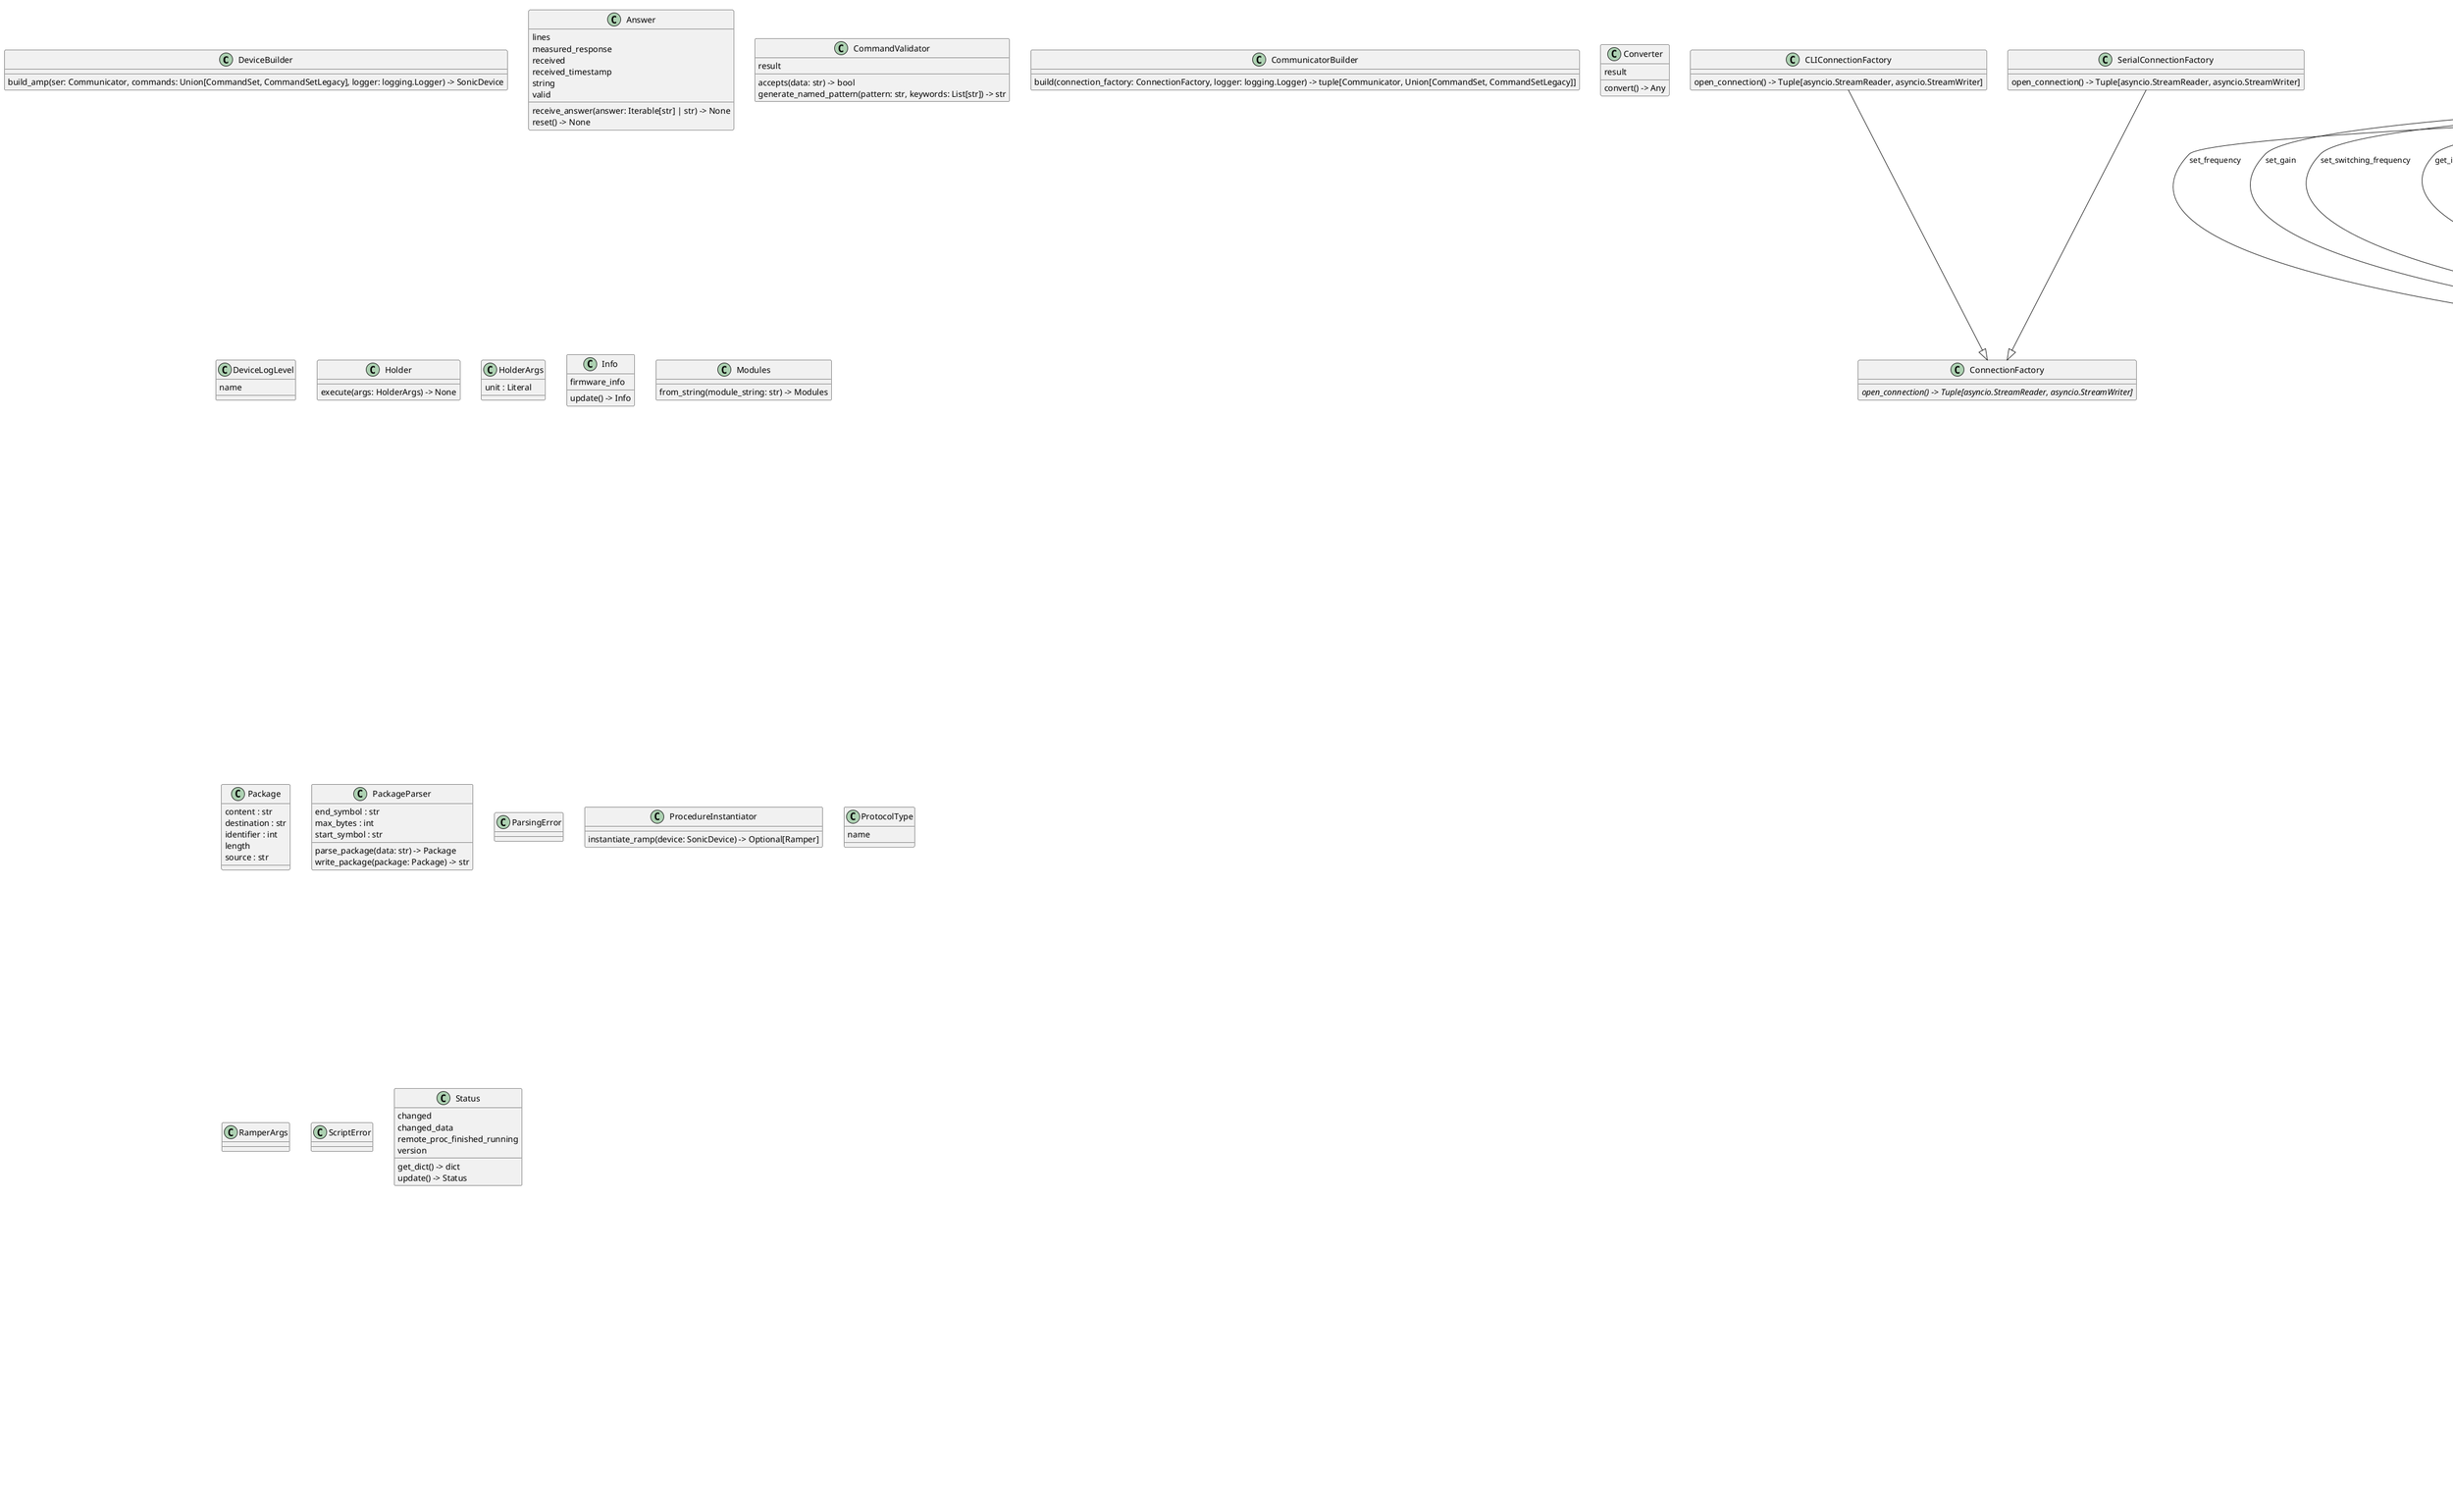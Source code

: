 @startuml classes_soniccontrol
set namespaceSeparator none
class "DeviceBuilder" as soniccontrol.builder.DeviceBuilder {
  build_amp(ser: Communicator, commands: Union[CommandSet, CommandSetLegacy], logger: logging.Logger) -> SonicDevice
}
class "Answer" as soniccontrol.command.Answer {
  lines
  measured_response
  received
  received_timestamp
  string
  valid
  receive_answer(answer: Iterable[str] | str) -> None
  reset() -> None
}
class "CLIConnectionFactory" as soniccontrol.communication.connection_factory.CLIConnectionFactory {
  open_connection() -> Tuple[asyncio.StreamReader, asyncio.StreamWriter]
}
class "Command" as soniccontrol.command.Command {
  byte_message
  full_message
  status_result
  validators
  add_validators(validators: Union[CommandValidator, Iterable[CommandValidator]]) -> None
  execute(argument: Any, connection: Optional[Communicator]) -> tuple[Answer, dict[str, Any]]
  get_dict() -> dict
  set_argument(argument: Any) -> None
  validate() -> bool
}
class "CommandSet" as soniccontrol.commands.CommandSet {
  get_atf_values
  get_atk_values
  get_aton_values
  get_att_values
  get_command_list
  get_frequency
  get_gain
  get_info
  get_pzt
  get_status
  get_uipt
  set_atf1
  set_atf2
  set_atf3
  set_atf4
  set_atk1
  set_atk2
  set_atk3
  set_atk4
  set_aton1
  set_aton2
  set_aton3
  set_aton4
  set_att1
  set_att2
  set_att3
  set_att4
  set_frequency
  set_gain
  set_switching_frequency
  signal_off
  signal_on
}
class "CommandSetLegacy" as soniccontrol.commands.CommandSetLegacy {
  get_atf1
  get_atf2
  get_atf3
  get_att1
  get_info
  get_overview
  get_sens
  get_sens_factorised
  get_sens_fullscale_values
  get_status
  get_type
  set_analog_mode
  set_atf1
  set_atf2
  set_atf3
  set_atk1
  set_atk2
  set_atk3
  set_att1
  set_frequency
  set_gain
  set_khz_mode
  set_mhz_mode
  set_serial_mode
  set_switching_frequency
  signal_auto
  signal_off
  signal_on
}
class "CommandValidator" as soniccontrol.command.CommandValidator {
  result
  accepts(data: str) -> bool
  generate_named_pattern(pattern: str, keywords: List[str]) -> str
}
class "CommunicationProtocol" as soniccontrol.communication.sonicprotocol.CommunicationProtocol {
  end_symbol
  major_version
  max_bytes
  start_symbol
  {abstract}parse_request(request: str, request_id: int) -> Any
  {abstract}parse_response(response: str) -> Any
  {abstract}prot_type() -> ProtocolType
}
class "Communicator" as soniccontrol.interfaces.Communicator {
  DISCONNECTED_EVENT : str
  connection_opened
  handshake_result
  protocol
  {abstract}close_communication() -> None
  {abstract}open_communication(connection_factory: ConnectionFactory)
  {abstract}read_message() -> str
  {abstract}send_and_wait_for_answer(message: Sendable) -> None
}
class "CommunicatorBuilder" as soniccontrol.communication.communicator_builder.CommunicatorBuilder {
  build(connection_factory: ConnectionFactory, logger: logging.Logger) -> tuple[Communicator, Union[CommandSet, CommandSetLegacy]]
}
class "ConnectionFactory" as soniccontrol.communication.connection_factory.ConnectionFactory {
  {abstract}open_connection() -> Tuple[asyncio.StreamReader, asyncio.StreamWriter]
}
class "Converter" as soniccontrol.command.Converter {
  result
  convert() -> Any
}
class "DeviceLogLevel" as soniccontrol.communication.sonicprotocol.DeviceLogLevel {
  name
}
class "Event" as soniccontrol.events.Event {
  data
  type_
}
class "EventManager" as soniccontrol.events.EventManager {
  emit(event: Event) -> None
  subscribe(event_type: str, listener: Callable[[Event], None]) -> None
  subscribe_property_listener(property_name: str, listener: Callable[[PropertyChangeEvent], None]) -> None
}
class "FirmwareFlasher" as soniccontrol.interfaces.FirmwareFlasher {
  {abstract}flash_firmware() -> None
}
class "Holder" as soniccontrol.procedures.holder.Holder {
  execute(args: HolderArgs) -> None
}
class "HolderArgs" as soniccontrol.procedures.holder.HolderArgs {
  unit : Literal
}
class "Info" as soniccontrol.device_data.Info {
  firmware_info
  update() -> Info
}
class "LegacyFirmwareFlasher" as soniccontrol.flashing.firmware_flasher.LegacyFirmwareFlasher {
  file_uploaded
  file_validated
  flash_command(test_mode: bool) -> str
  flash_firmware() -> None
  upload_firmware() -> None
  validate_firmware() -> None
}
class "LegacyScriptingFacade" as soniccontrol.scripting.legacy_scripting.LegacyScriptingFacade {
  lint_text(text: str) -> str
  parse_script(text: str) -> LegacySequencer
}
class "LegacySequencer" as soniccontrol.scripting.legacy_scripting.LegacySequencer {
  current_line
  current_task
  is_finished
  endloop_response() -> None
  execute_command(line: int) -> None
  startloop_response() -> None
}
class "LegacySerialCommunicator" as soniccontrol.communication.serial_communicator.LegacySerialCommunicator {
  BAUDRATE : int
  connection_closed
  connection_opened
  handshake_result
  protocol
  close_communication() -> None
  open_communication(connection_factory: ConnectionFactory) -> None
  read_long_message(response_time: float, reading_time: float) -> List[str]
  read_message() -> str
  send_and_wait_for_answer(command: Command) -> None
}
class "LegacySonicProtocol" as soniccontrol.communication.sonicprotocol.LegacySonicProtocol {
  end_symbol
  major_version
  max_bytes
  start_symbol
  parse_request(request: str, request_id: int) -> Any
  parse_response(response: str) -> str
  {abstract}prot_type() -> ProtocolType
}
class "Modules" as soniccontrol.device_data.Modules {
  from_string(module_string: str) -> Modules
}
class "Package" as soniccontrol.communication.package_parser.Package {
  content : str
  destination : str
  identifier : int
  length
  source : str
}
class "PackageFetcher" as soniccontrol.communication.package_fetcher.PackageFetcher {
  is_running
  get_answer_of_package(package_id: int) -> str
  pop_message() -> str
  run() -> None
  stop() -> None
}
class "PackageParser" as soniccontrol.communication.package_parser.PackageParser {
  end_symbol : str
  max_bytes : int
  start_symbol : str
  parse_package(data: str) -> Package
  write_package(package: Package) -> str
}
class "ParsingError" as soniccontrol.scripting.scripting_facade.ParsingError {
}
class "Procedure" as soniccontrol.procedures.procedure.Procedure {
  {abstract}execute(device: Scriptable, args: Any) -> None
  {abstract}get_args_class() -> Type
}
class "ProcedureController" as soniccontrol.procedures.procedure_controller.ProcedureController {
  PROCEDURE_STOPPED : Literal['<<ProcedureStopped>>']
  is_proc_running
  proc_args_list
  running_proc_type
  execute_proc(proc_type: ProcedureType, args: Any) -> None
  ramp_freq(freq_center: int, half_range: int, step: int, hold_on_time: float, hold_on_unit: Literal['ms', 's'], hold_off_time: float, hold_off_unit: Literal['ms', 's']) -> None
  ramp_freq_range(start: int, stop: int, step: int, hold_on_time: float, hold_on_unit: Literal['ms', 's'], hold_off_time: float, hold_off_unit: Literal['ms', 's']) -> None
  stop_proc() -> None
}
class "ProcedureInstantiator" as soniccontrol.procedures.procedure_instantiator.ProcedureInstantiator {
  instantiate_ramp(device: SonicDevice) -> Optional[Ramper]
}
class "ProcedureType" as soniccontrol.procedures.procedure_controller.ProcedureType {
  name
}
class "PropertyChangeEvent" as soniccontrol.events.PropertyChangeEvent {
  PROPERTY_CHANGE_EVENT : Literal['<<PropertyChange>>']
  new_value
  old_value
  property_name
  sender
}
class "ProtocolType" as soniccontrol.communication.sonicprotocol.ProtocolType {
  name
}
class "Ramper" as soniccontrol.procedures.procs.ramper.Ramper {
  get_args_class() -> Type
}
class "RamperArgs" as soniccontrol.procedures.procs.ramper.RamperArgs {
}
class "RamperLocal" as soniccontrol.procedures.procs.ramper.RamperLocal {
  execute(device: Scriptable, args: RamperArgs) -> None
}
class "RamperRemote" as soniccontrol.procedures.procs.ramper.RamperRemote {
  execute(device: Scriptable, args: RamperArgs) -> None
}
class "RemoteController" as soniccontrol.remote_controller.RemoteController {
  NOT_CONNECTED : str
  connect_via_process(process_file: Path) -> None
  connect_via_serial(url: Path) -> None
  disconnect() -> None
  execute_procedure(procedure: ProcedureType, args: dict) -> None
  execute_ramp(ramp_args: RamperArgs) -> None
  execute_script(text: str) -> None
  get_attr(attr: str) -> str
  send_command(command_str: str) -> str
  set_attr(attr: str, val: str) -> str
  stop_procedure() -> None
}
class "Script" as soniccontrol.scripting.scripting_facade.Script {
  current_line
  current_task
  is_finished
}
class "ScriptError" as soniccontrol.scripting.scripting_facade.ScriptError {
}
class "Scriptable" as soniccontrol.interfaces.Scriptable {
  {abstract}execute_command() -> None
  {abstract}get_overview() -> None
  {abstract}get_remote_proc_finished_event() -> asyncio.Event
  {abstract}set_signal_off() -> None
  {abstract}set_signal_on() -> None
}
class "ScriptingFacade" as soniccontrol.scripting.scripting_facade.ScriptingFacade {
  {abstract}lint_text(text: str) -> str
  {abstract}parse_script(text: str) -> Script
}
class "Sendable" as soniccontrol.interfaces.Sendable {
  byte_message
}
class "SerialCommunicator" as soniccontrol.communication.serial_communicator.SerialCommunicator {
  BAUDRATE : int
  connection_opened
  handshake_result
  protocol
  close_communication() -> None
  open_communication(connection_factory: ConnectionFactory, loop) -> None
  read_message() -> str
  send_and_wait_for_answer(command: Command) -> None
}
class "SerialConnectionFactory" as soniccontrol.communication.connection_factory.SerialConnectionFactory {
  open_connection() -> Tuple[asyncio.StreamReader, asyncio.StreamWriter]
}
class "SonicDevice" as soniccontrol.sonic_device.SonicDevice {
  commands
  info
  serial
  status
  add_command(message: Union[str, Command], validators: Optional[CommandValitors]) -> None
  add_commands(commands: Iterable[Command]) -> None
  disconnect() -> None
  execute_command(message: Union[str, Command], argument: Any) -> str
  get_atf(index: int) -> str
  get_att(index: int) -> str
  get_help() -> str
  get_info() -> str
  get_overview() -> str
  get_remote_proc_finished_event() -> asyncio.Event
  get_sens() -> str
  get_status() -> str
  get_type() -> str
  has_command(command: Union[str, Command]) -> bool
  send_message(message: str, argument: Any) -> str
  set_analog_mode() -> str
  set_atf(index: int, frequency: int) -> str
  set_atk(index: int, coefficient: float) -> str
  set_aton(index: int, time_ms: int) -> str
  set_att(index: int, temperature: float) -> str
  set_frequency(frequency: int) -> str
  set_gain(gain: int) -> str
  set_relay_mode_khz() -> str
  set_relay_mode_mhz() -> str
  set_serial_mode() -> str
  set_signal_auto() -> str
  set_signal_off() -> str
  set_signal_on() -> str
  set_switching_frequency(frequency: int) -> str
}
class "SonicParser" as soniccontrol.scripting.legacy_scripting.SonicParser {
  SUPPORTED_TOKENS : List[str]
  check_syntax_acception(loops, commands, arguments) -> None
  parse_for_loops(commands: list[str], arguments: list[Union[str, int]]) -> tuple[dict[str, int], ...]
  parse_lines(lines: list[str]) -> tuple[Any, ...]
  parse_text(text: str) -> dict[str, Union[tuple[Any, ...], str]]
  values_correctly_converted(arg: Union[int, tuple[Union[int, str], ...]]) -> bool
}
class "SonicProtocol" as soniccontrol.communication.sonicprotocol.SonicProtocol {
  LOG_PREFIX : str
  end_symbol
  major_version
  max_bytes
  start_symbol
  parse_request(request: str, request_id: int) -> str
  parse_response(response: str) -> tuple[int, str]
  {abstract}prot_type() -> ProtocolType
}
class "Status" as soniccontrol.device_data.Status {
  changed
  changed_data
  remote_proc_finished_running
  version
  get_dict() -> dict
  update() -> Status
}
soniccontrol.command.Command --|> soniccontrol.interfaces.Sendable
soniccontrol.communication.connection_factory.CLIConnectionFactory --|> soniccontrol.communication.connection_factory.ConnectionFactory
soniccontrol.communication.connection_factory.SerialConnectionFactory --|> soniccontrol.communication.connection_factory.ConnectionFactory
soniccontrol.communication.serial_communicator.LegacySerialCommunicator --|> soniccontrol.interfaces.Communicator
soniccontrol.communication.serial_communicator.SerialCommunicator --|> soniccontrol.interfaces.Communicator
soniccontrol.communication.sonicprotocol.LegacySonicProtocol --|> soniccontrol.communication.sonicprotocol.CommunicationProtocol
soniccontrol.communication.sonicprotocol.SonicProtocol --|> soniccontrol.communication.sonicprotocol.CommunicationProtocol
soniccontrol.events.PropertyChangeEvent --|> soniccontrol.events.Event
soniccontrol.flashing.firmware_flasher.LegacyFirmwareFlasher --|> soniccontrol.interfaces.FirmwareFlasher
soniccontrol.interfaces.Communicator --|> soniccontrol.events.EventManager
soniccontrol.procedures.procedure_controller.ProcedureController --|> soniccontrol.events.EventManager
soniccontrol.procedures.procs.ramper.Ramper --|> soniccontrol.procedures.procedure.Procedure
soniccontrol.procedures.procs.ramper.RamperLocal --|> soniccontrol.procedures.procs.ramper.Ramper
soniccontrol.procedures.procs.ramper.RamperRemote --|> soniccontrol.procedures.procs.ramper.Ramper
soniccontrol.scripting.legacy_scripting.LegacyScriptingFacade --|> soniccontrol.scripting.scripting_facade.ScriptingFacade
soniccontrol.scripting.legacy_scripting.LegacySequencer --|> soniccontrol.scripting.scripting_facade.Script
soniccontrol.sonic_device.SonicDevice --|> soniccontrol.interfaces.Scriptable
soniccontrol.command.Command --* soniccontrol.commands.CommandSet : set_frequency
soniccontrol.command.Command --* soniccontrol.commands.CommandSet : set_gain
soniccontrol.command.Command --* soniccontrol.commands.CommandSet : set_switching_frequency
soniccontrol.command.Command --* soniccontrol.commands.CommandSet : get_info
soniccontrol.command.Command --* soniccontrol.commands.CommandSet : get_command_list
soniccontrol.command.Command --* soniccontrol.commands.CommandSet : get_status
soniccontrol.command.Command --* soniccontrol.commands.CommandSet : signal_on
soniccontrol.command.Command --* soniccontrol.commands.CommandSet : signal_off
soniccontrol.command.Command --* soniccontrol.commands.CommandSet : get_frequency
soniccontrol.command.Command --* soniccontrol.commands.CommandSet : get_gain
soniccontrol.command.Command --* soniccontrol.commands.CommandSet : get_uipt
soniccontrol.command.Command --* soniccontrol.commands.CommandSet : get_pzt
soniccontrol.command.Command --* soniccontrol.commands.CommandSet : get_atf_values
soniccontrol.command.Command --* soniccontrol.commands.CommandSet : get_atk_values
soniccontrol.command.Command --* soniccontrol.commands.CommandSet : get_att_values
soniccontrol.command.Command --* soniccontrol.commands.CommandSet : get_aton_values
soniccontrol.command.Command --* soniccontrol.commands.CommandSet : set_atf1
soniccontrol.command.Command --* soniccontrol.commands.CommandSet : set_atf2
soniccontrol.command.Command --* soniccontrol.commands.CommandSet : set_atf3
soniccontrol.command.Command --* soniccontrol.commands.CommandSet : set_atf4
soniccontrol.command.Command --* soniccontrol.commands.CommandSet : set_aton1
soniccontrol.command.Command --* soniccontrol.commands.CommandSet : set_aton2
soniccontrol.command.Command --* soniccontrol.commands.CommandSet : set_aton3
soniccontrol.command.Command --* soniccontrol.commands.CommandSet : set_aton4
soniccontrol.command.Command --* soniccontrol.commands.CommandSet : set_atk1
soniccontrol.command.Command --* soniccontrol.commands.CommandSet : set_atk2
soniccontrol.command.Command --* soniccontrol.commands.CommandSet : set_atk3
soniccontrol.command.Command --* soniccontrol.commands.CommandSet : set_atk4
soniccontrol.command.Command --* soniccontrol.commands.CommandSet : set_att1
soniccontrol.command.Command --* soniccontrol.commands.CommandSet : set_att2
soniccontrol.command.Command --* soniccontrol.commands.CommandSet : set_att3
soniccontrol.command.Command --* soniccontrol.commands.CommandSet : set_att4
soniccontrol.command.Command --* soniccontrol.commands.CommandSetLegacy : get_overview
soniccontrol.command.Command --* soniccontrol.commands.CommandSetLegacy : get_type
soniccontrol.command.Command --* soniccontrol.commands.CommandSetLegacy : get_info
soniccontrol.command.Command --* soniccontrol.commands.CommandSetLegacy : set_frequency
soniccontrol.command.Command --* soniccontrol.commands.CommandSetLegacy : set_gain
soniccontrol.command.Command --* soniccontrol.commands.CommandSetLegacy : set_switching_frequency
soniccontrol.command.Command --* soniccontrol.commands.CommandSetLegacy : get_status
soniccontrol.command.Command --* soniccontrol.commands.CommandSetLegacy : get_sens
soniccontrol.command.Command --* soniccontrol.commands.CommandSetLegacy : get_sens_factorised
soniccontrol.command.Command --* soniccontrol.commands.CommandSetLegacy : get_sens_fullscale_values
soniccontrol.command.Command --* soniccontrol.commands.CommandSetLegacy : signal_on
soniccontrol.command.Command --* soniccontrol.commands.CommandSetLegacy : signal_off
soniccontrol.command.Command --* soniccontrol.commands.CommandSetLegacy : signal_auto
soniccontrol.command.Command --* soniccontrol.commands.CommandSetLegacy : set_serial_mode
soniccontrol.command.Command --* soniccontrol.commands.CommandSetLegacy : set_analog_mode
soniccontrol.command.Command --* soniccontrol.commands.CommandSetLegacy : set_khz_mode
soniccontrol.command.Command --* soniccontrol.commands.CommandSetLegacy : set_mhz_mode
soniccontrol.command.Command --* soniccontrol.commands.CommandSetLegacy : set_atf1
soniccontrol.command.Command --* soniccontrol.commands.CommandSetLegacy : get_atf1
soniccontrol.command.Command --* soniccontrol.commands.CommandSetLegacy : set_atk1
soniccontrol.command.Command --* soniccontrol.commands.CommandSetLegacy : set_atf2
soniccontrol.command.Command --* soniccontrol.commands.CommandSetLegacy : get_atf2
soniccontrol.command.Command --* soniccontrol.commands.CommandSetLegacy : set_atk2
soniccontrol.command.Command --* soniccontrol.commands.CommandSetLegacy : set_atf3
soniccontrol.command.Command --* soniccontrol.commands.CommandSetLegacy : get_atf3
soniccontrol.command.Command --* soniccontrol.commands.CommandSetLegacy : set_atk3
soniccontrol.command.Command --* soniccontrol.commands.CommandSetLegacy : set_att1
soniccontrol.command.Command --* soniccontrol.commands.CommandSetLegacy : get_att1
soniccontrol.communication.package_fetcher.PackageFetcher --* soniccontrol.communication.serial_communicator.SerialCommunicator : _package_fetcher
soniccontrol.communication.sonicprotocol.CommunicationProtocol --* soniccontrol.communication.serial_communicator.LegacySerialCommunicator : _protocol
soniccontrol.communication.sonicprotocol.CommunicationProtocol --* soniccontrol.communication.serial_communicator.SerialCommunicator : _protocol
soniccontrol.communication.sonicprotocol.SonicProtocol --* soniccontrol.communication.serial_communicator.SerialCommunicator : _protocol
soniccontrol.procedures.procedure_controller.ProcedureController --* soniccontrol.remote_controller.RemoteController : _proc_controller
soniccontrol.procedures.procedure_controller.ProcedureController --* soniccontrol.scripting.legacy_scripting.LegacyScriptingFacade : _proc_controller
soniccontrol.scripting.legacy_scripting.LegacyScriptingFacade --* soniccontrol.remote_controller.RemoteController : _scripting
soniccontrol.scripting.legacy_scripting.SonicParser --* soniccontrol.scripting.legacy_scripting.LegacyScriptingFacade : _parser
soniccontrol.communication.sonicprotocol.SonicProtocol --o soniccontrol.communication.package_fetcher.PackageFetcher : _protocol
soniccontrol.procedures.procedure_controller.ProcedureType --o soniccontrol.procedures.procedure_controller.ProcedureController : _running_proc_type
soniccontrol.sonic_device.SonicDevice --o soniccontrol.procedures.procedure_controller.ProcedureController : _device
soniccontrol.sonic_device.SonicDevice --o soniccontrol.scripting.legacy_scripting.LegacyScriptingFacade : _device
@enduml
